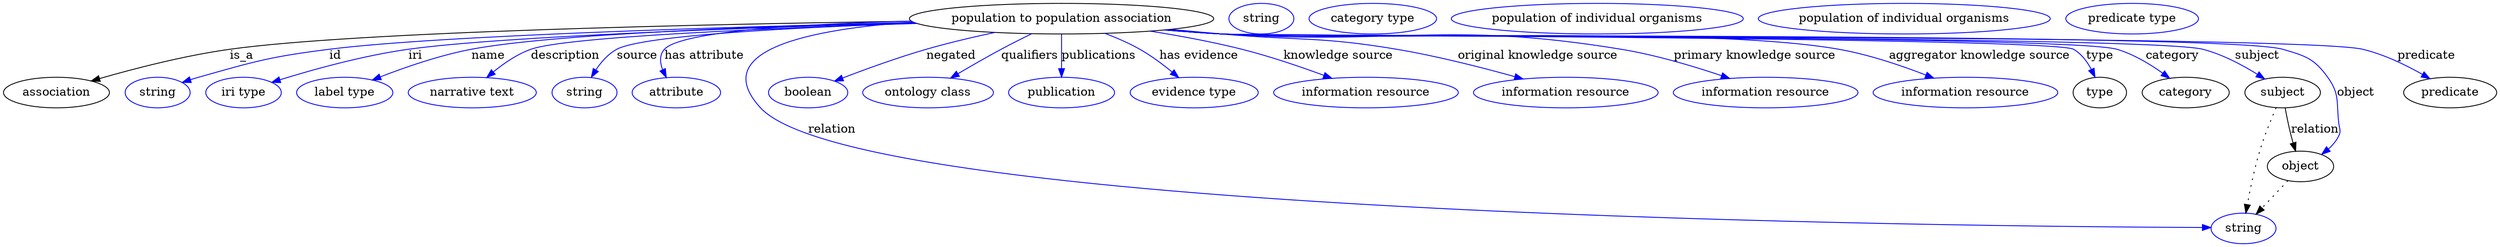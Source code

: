 digraph {
	graph [bb="0,0,2407.9,283"];
	node [label="\N"];
	"population to population association"	[height=0.5,
		label="population to population association",
		pos="1032,265",
		width=3.8635];
	association	[height=0.5,
		pos="50.046,178",
		width=1.3902];
	"population to population association" -> association	[label=is_a,
		lp="232.05,221.5",
		pos="e,83.552,191.42 894.78,262.07 698.24,258.63 346.53,249.74 221.05,229 176.61,221.66 127.39,206.49 93.215,194.77"];
	id	[color=blue,
		height=0.5,
		label=string,
		pos="149.05,178",
		width=0.84854];
	"population to population association" -> id	[color=blue,
		label=id,
		lp="324.55,221.5",
		pos="e,172.5,189.68 897.16,260.59 722.2,255.61 426.67,245.14 319.05,229 260.09,220.16 245.53,215.05 189.05,196 186.67,195.2 184.23,194.32 \
181.8,193.39",
		style=solid];
	iri	[color=blue,
		height=0.5,
		label="iri type",
		pos="234.05,178",
		width=1.011];
	"population to population association" -> iri	[color=blue,
		label=iri,
		lp="403.55,221.5",
		pos="e,261.48,189.88 897.93,260.07 740.74,254.85 489.89,244.46 397.05,229 352.72,221.62 303.65,205.41 271.05,193.44",
		style=solid];
	name	[color=blue,
		height=0.5,
		label="label type",
		pos="334.05,178",
		width=1.2638];
	"population to population association" -> name	[color=blue,
		label=name,
		lp="474.55,221.5",
		pos="e,361.04,192.73 896.72,260.7 754.12,256.34 539.27,247 459.05,229 428.04,222.04 394.71,208.37 370.27,197.08",
		style=solid];
	description	[color=blue,
		height=0.5,
		label="narrative text",
		pos="455.05,178",
		width=1.6068];
	"population to population association" -> description	[color=blue,
		label=description,
		lp="548.55,221.5",
		pos="e,470.15,195.41 893.02,263.76 764.57,261.88 583.99,254.53 518.05,229 503.06,223.2 488.82,212.51 477.68,202.5",
		style=solid];
	source	[color=blue,
		height=0.5,
		label=string,
		pos="561.05,178",
		width=0.84854];
	"population to population association" -> source	[color=blue,
		label=source,
		lp="617.05,221.5",
		pos="e,568.86,195.49 901.19,258.8 783.49,253.25 625.14,243.28 599.05,229 588.75,223.37 580.4,213.63 574.17,204.25",
		style=solid];
	"has attribute"	[color=blue,
		height=0.5,
		label=attribute,
		pos="650.05,178",
		width=1.1193];
	"population to population association" -> "has attribute"	[color=blue,
		label="has attribute",
		lp="677.55,221.5",
		pos="e,642.04,195.87 896.89,260.62 791.86,256.55 661.18,247.75 644.05,229 638.34,222.76 637.8,214.1 639.34,205.74",
		style=solid];
	relation	[color=blue,
		height=0.5,
		label=string,
		pos="2158,18",
		width=0.84854];
	"population to population association" -> relation	[color=blue,
		label=relation,
		lp="824.05,134.5",
		pos="e,2127.4,19.632 905.64,257.49 801.77,247.59 680.27,222.69 737.05,160 832.32,54.802 1894.2,24.984 2117.1,19.864",
		style=solid];
	negated	[color=blue,
		height=0.5,
		label=boolean,
		pos="784.05,178",
		width=1.0652];
	"population to population association" -> negated	[color=blue,
		label=negated,
		lp="929.55,221.5",
		pos="e,811.3,190.98 972.67,248.65 952.06,242.95 928.9,236.12 908.05,229 878.18,218.8 845.07,205.33 820.57,194.94",
		style=solid];
	qualifiers	[color=blue,
		height=0.5,
		label="ontology class",
		pos="902.05,178",
		width=1.7151];
	"population to population association" -> qualifiers	[color=blue,
		label=qualifiers,
		lp="1002.5,221.5",
		pos="e,925.61,194.89 1005.4,247.2 996.37,241.47 986.24,234.99 977.05,229 962.85,219.75 947.24,209.38 933.96,200.49",
		style=solid];
	publications	[color=blue,
		height=0.5,
		label=publication,
		pos="1032,178",
		width=1.3902];
	"population to population association" -> publications	[color=blue,
		label=publications,
		lp="1065.5,221.5",
		pos="e,1032,196.18 1032,246.8 1032,235.16 1032,219.55 1032,206.24",
		style=solid];
	"has evidence"	[color=blue,
		height=0.5,
		label="evidence type",
		pos="1160,178",
		width=1.661];
	"population to population association" -> "has evidence"	[color=blue,
		label="has evidence",
		lp="1157,221.5",
		pos="e,1143.5,195.57 1069.9,247.6 1080.9,242.24 1092.8,235.87 1103,229 1114.6,221.27 1126.4,211.39 1136.1,202.46",
		style=solid];
	"knowledge source"	[color=blue,
		height=0.5,
		label="information resource",
		pos="1323,178",
		width=2.3651];
	"population to population association" -> "knowledge source"	[color=blue,
		label="knowledge source",
		lp="1288.5,221.5",
		pos="e,1288.3,194.48 1110.3,250.04 1137.7,244.43 1168.4,237.32 1196,229 1224.2,220.52 1254.9,208.52 1279,198.4",
		style=solid];
	"original knowledge source"	[color=blue,
		height=0.5,
		label="information resource",
		pos="1511,178",
		width=2.3651];
	"population to population association" -> "original knowledge source"	[color=blue,
		label="original knowledge source",
		lp="1471.5,221.5",
		pos="e,1468.9,193.75 1132,252.47 1148,250.63 1164.5,248.76 1180,247 1252,238.87 1271,243.33 1342,229 1381.9,220.96 1425.8,207.81 1458.9,\
197.02",
		style=solid];
	"primary knowledge source"	[color=blue,
		height=0.5,
		label="information resource",
		pos="1699,178",
		width=2.3651];
	"population to population association" -> "primary knowledge source"	[color=blue,
		label="primary knowledge source",
		lp="1676,221.5",
		pos="e,1662.2,194.31 1128.7,251.98 1145.8,250.11 1163.4,248.36 1180,247 1343.3,233.65 1387.1,259.01 1548,229 1584,222.29 1623.2,209.13 \
1652.7,198",
		style=solid];
	"aggregator knowledge source"	[color=blue,
		height=0.5,
		label="information resource",
		pos="1887,178",
		width=2.3651];
	"population to population association" -> "aggregator knowledge source"	[color=blue,
		label="aggregator knowledge source",
		lp="1886,221.5",
		pos="e,1854.3,194.64 1127.5,251.86 1144.9,249.98 1163,248.24 1180,247 1307.1,237.72 1628,253.59 1753,229 1784.8,222.75 1819,209.9 1844.8,\
198.8",
		style=solid];
	type	[height=0.5,
		pos="2017,178",
		width=0.75];
	"population to population association" -> type	[color=blue,
		label=type,
		lp="2004,221.5",
		pos="e,2007.3,194.84 1127.1,251.78 1144.7,249.89 1162.9,248.18 1180,247 1223.8,243.99 1930,246.88 1970,229 1982.5,223.46 1993.1,212.94 \
2001.2,202.96",
		style=solid];
	category	[height=0.5,
		pos="2103,178",
		width=1.1374];
	"population to population association" -> category	[color=blue,
		label=category,
		lp="2077.5,221.5",
		pos="e,2084.3,194.25 1126.7,251.81 1144.4,249.9 1162.8,248.18 1180,247 1273.2,240.67 1930.4,254.96 2020,229 2040.2,223.17 2060.4,211.18 \
2075.8,200.4",
		style=solid];
	subject	[height=0.5,
		pos="2198,178",
		width=0.99297];
	"population to population association" -> subject	[color=blue,
		label=subject,
		lp="2162.5,221.5",
		pos="e,2178.2,193.31 1126.7,251.78 1144.4,249.88 1162.8,248.16 1180,247 1282.6,240.13 2005.6,255.07 2105,229 2128.1,222.94 2151.8,210.1 \
2169.5,198.95",
		style=solid];
	object	[height=0.5,
		pos="2218,91",
		width=0.9027];
	"population to population association" -> object	[color=blue,
		label=object,
		lp="2270,178",
		pos="e,2237.8,105.43 1126.7,251.76 1144.4,249.86 1162.8,248.15 1180,247 1291.6,239.61 2078.3,258.96 2186,229 2214.2,221.15 2225.7,219.61 \
2243,196 2257.6,176.17 2252.4,166.44 2255,142 2255.8,135.37 2257.7,133.12 2255,127 2252.8,121.72 2249.3,116.87 2245.3,112.56",
		style=solid];
	predicate	[height=0.5,
		pos="2365,178",
		width=1.1916];
	"population to population association" -> predicate	[color=blue,
		label=predicate,
		lp="2342,221.5",
		pos="e,2346.5,194.52 1126.7,251.73 1144.4,249.83 1162.8,248.13 1180,247 1241.3,243 2225.2,246.23 2284,229 2303.7,223.26 2323.2,211.39 \
2338.2,200.65",
		style=solid];
	association_type	[color=blue,
		height=0.5,
		label=string,
		pos="1220,265",
		width=0.84854];
	association_category	[color=blue,
		height=0.5,
		label="category type",
		pos="1327,265",
		width=1.6249];
	subject -> relation	[pos="e,2161.2,36.027 2192.3,160.08 2187.9,146.39 2181.6,126.58 2177,109 2171.6,88.036 2166.6,64.025 2163.1,46.079",
		style=dotted];
	subject -> object	[label=relation,
		lp="2230,134.5",
		pos="e,2214.1,108.89 2202.1,159.8 2204.8,148.09 2208.6,132.34 2211.7,118.97"];
	"population to population association_subject"	[color=blue,
		height=0.5,
		label="population of individual organisms",
		pos="1539,265",
		width=3.7552];
	object -> relation	[pos="e,2171.3,34.713 2204.7,74.243 2196.9,64.959 2186.8,53.033 2178,42.64",
		style=dotted];
	"population to population association_object"	[color=blue,
		height=0.5,
		label="population of individual organisms",
		pos="1827,265",
		width=3.7552];
	"population to population association_predicate"	[color=blue,
		height=0.5,
		label="predicate type",
		pos="2041,265",
		width=1.679];
}
